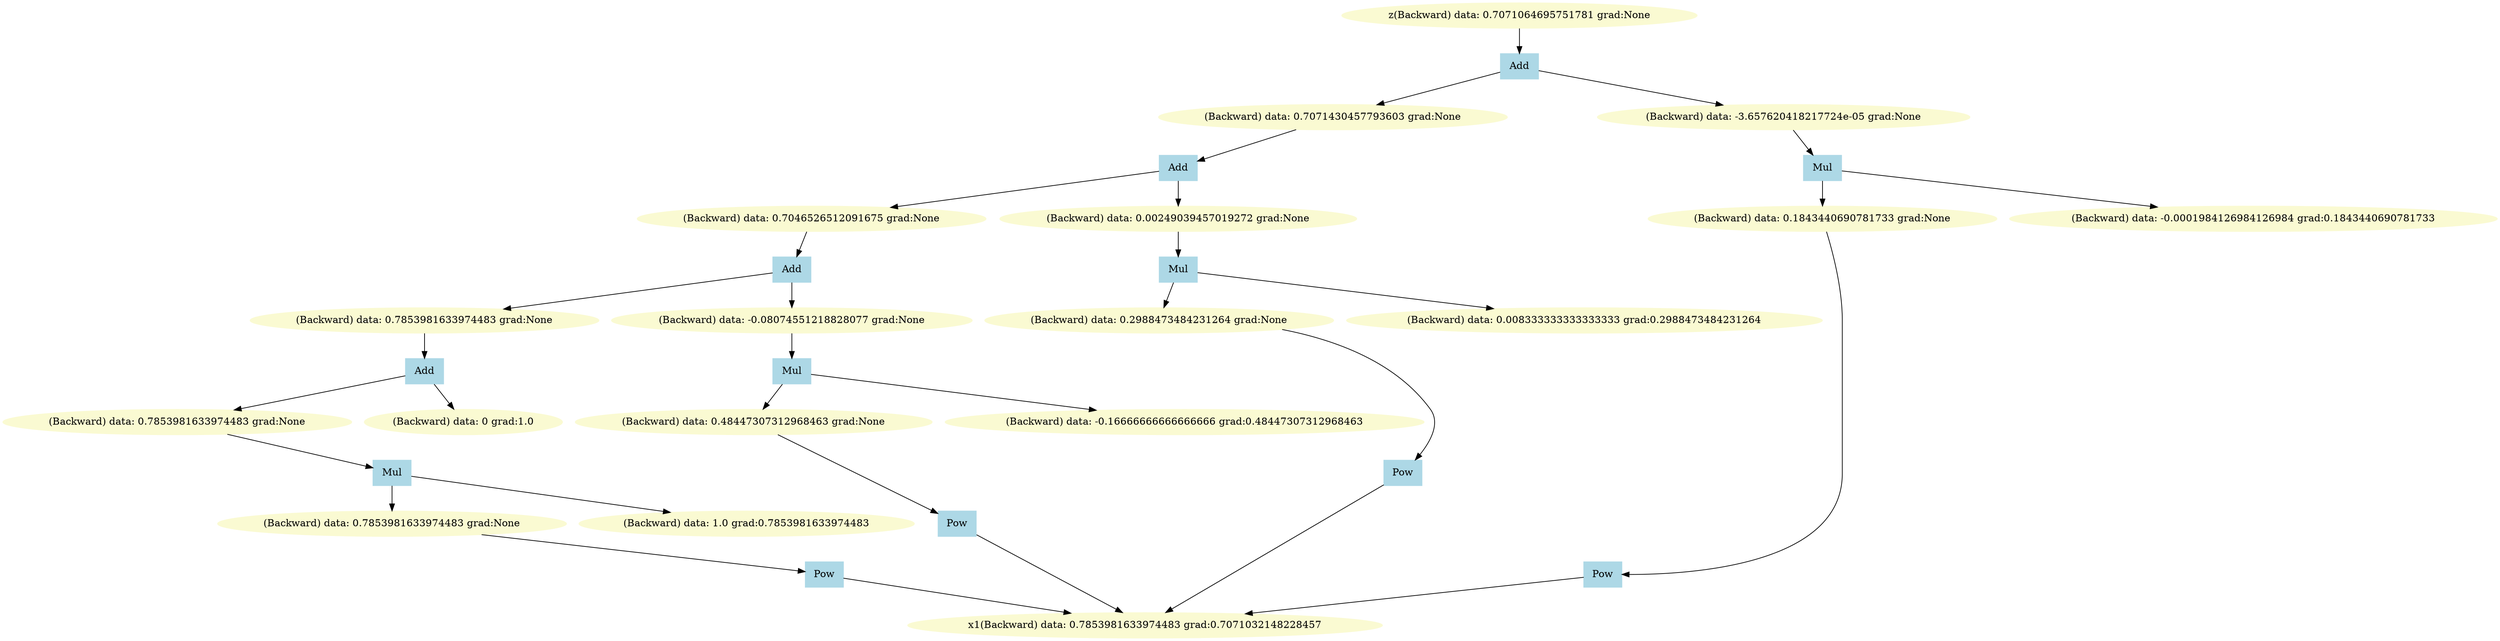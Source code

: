 digraph g {
2714442444080 [label="z(Backward) data: 0.7071064695751781 grad:None", color=lightgoldenrodyellow, style=filled]
2714442465824 [label ="Add", color=lightblue, style=filled, shape=box]
2714442465824 -> 2714442469184
2714442465824 -> 2714442465920
2714442444080 -> 2714442465824
2714442469184 [label="(Backward) data: 0.7071430457793603 grad:None", color=lightgoldenrodyellow, style=filled]
2714442465920 [label="(Backward) data: -3.657620418217724e-05 grad:None", color=lightgoldenrodyellow, style=filled]
2714442469088 [label ="Mul", color=lightblue, style=filled, shape=box]
2714442469088 -> 2714442469136
2714442469088 -> 2714442465536
2714442465920 -> 2714442469088
2714442469136 [label="(Backward) data: 0.1843440690781733 grad:None", color=lightgoldenrodyellow, style=filled]
2714442465536 [label="(Backward) data: -0.0001984126984126984 grad:0.1843440690781733", color=lightgoldenrodyellow, style=filled]
2714442468992 [label ="Pow", color=lightblue, style=filled, shape=box]
2714442468992 -> 2714442467600
2714442469136 -> 2714442468992
2714442467600 [label="x1(Backward) data: 0.7853981633974483 grad:0.7071032148228457", color=lightgoldenrodyellow, style=filled]
2714442468608 [label ="Add", color=lightblue, style=filled, shape=box]
2714442468608 -> 2714442467648
2714442468608 -> 2714442468320
2714442469184 -> 2714442468608
2714442467648 [label="(Backward) data: 0.7046526512091675 grad:None", color=lightgoldenrodyellow, style=filled]
2714442468320 [label="(Backward) data: 0.00249039457019272 grad:None", color=lightgoldenrodyellow, style=filled]
2714442468704 [label ="Mul", color=lightblue, style=filled, shape=box]
2714442468704 -> 2714442468752
2714442468704 -> 2714442468464
2714442468320 -> 2714442468704
2714442468752 [label="(Backward) data: 0.2988473484231264 grad:None", color=lightgoldenrodyellow, style=filled]
2714442468464 [label="(Backward) data: 0.008333333333333333 grad:0.2988473484231264", color=lightgoldenrodyellow, style=filled]
2714442467840 [label ="Pow", color=lightblue, style=filled, shape=box]
2714442467840 -> 2714442467600
2714442468752 -> 2714442467840
2714442467600 [label="x1(Backward) data: 0.7853981633974483 grad:0.7071032148228457", color=lightgoldenrodyellow, style=filled]
2714442467936 [label ="Add", color=lightblue, style=filled, shape=box]
2714442467936 -> 2714442469280
2714442467936 -> 2714442468128
2714442467648 -> 2714442467936
2714442469280 [label="(Backward) data: 0.7853981633974483 grad:None", color=lightgoldenrodyellow, style=filled]
2714442468128 [label="(Backward) data: -0.08074551218828077 grad:None", color=lightgoldenrodyellow, style=filled]
2714442468800 [label ="Mul", color=lightblue, style=filled, shape=box]
2714442468800 -> 2714442468848
2714442468800 -> 2714442468032
2714442468128 -> 2714442468800
2714442468848 [label="(Backward) data: 0.48447307312968463 grad:None", color=lightgoldenrodyellow, style=filled]
2714442468032 [label="(Backward) data: -0.16666666666666666 grad:0.48447307312968463", color=lightgoldenrodyellow, style=filled]
2714442468896 [label ="Pow", color=lightblue, style=filled, shape=box]
2714442468896 -> 2714442467600
2714442468848 -> 2714442468896
2714442467600 [label="x1(Backward) data: 0.7853981633974483 grad:0.7071032148228457", color=lightgoldenrodyellow, style=filled]
2714442467360 [label ="Add", color=lightblue, style=filled, shape=box]
2714442467360 -> 2714442467216
2714442467360 -> 2714442466544
2714442469280 -> 2714442467360
2714442467216 [label="(Backward) data: 0.7853981633974483 grad:None", color=lightgoldenrodyellow, style=filled]
2714442466544 [label="(Backward) data: 0 grad:1.0", color=lightgoldenrodyellow, style=filled]
2714442467744 [label ="Mul", color=lightblue, style=filled, shape=box]
2714442467744 -> 2714442467504
2714442467744 -> 2714442467120
2714442467216 -> 2714442467744
2714442467504 [label="(Backward) data: 0.7853981633974483 grad:None", color=lightgoldenrodyellow, style=filled]
2714442467120 [label="(Backward) data: 1.0 grad:0.7853981633974483", color=lightgoldenrodyellow, style=filled]
2714442467696 [label ="Pow", color=lightblue, style=filled, shape=box]
2714442467696 -> 2714442467600
2714442467504 -> 2714442467696
2714442467600 [label="x1(Backward) data: 0.7853981633974483 grad:0.7071032148228457", color=lightgoldenrodyellow, style=filled]
}